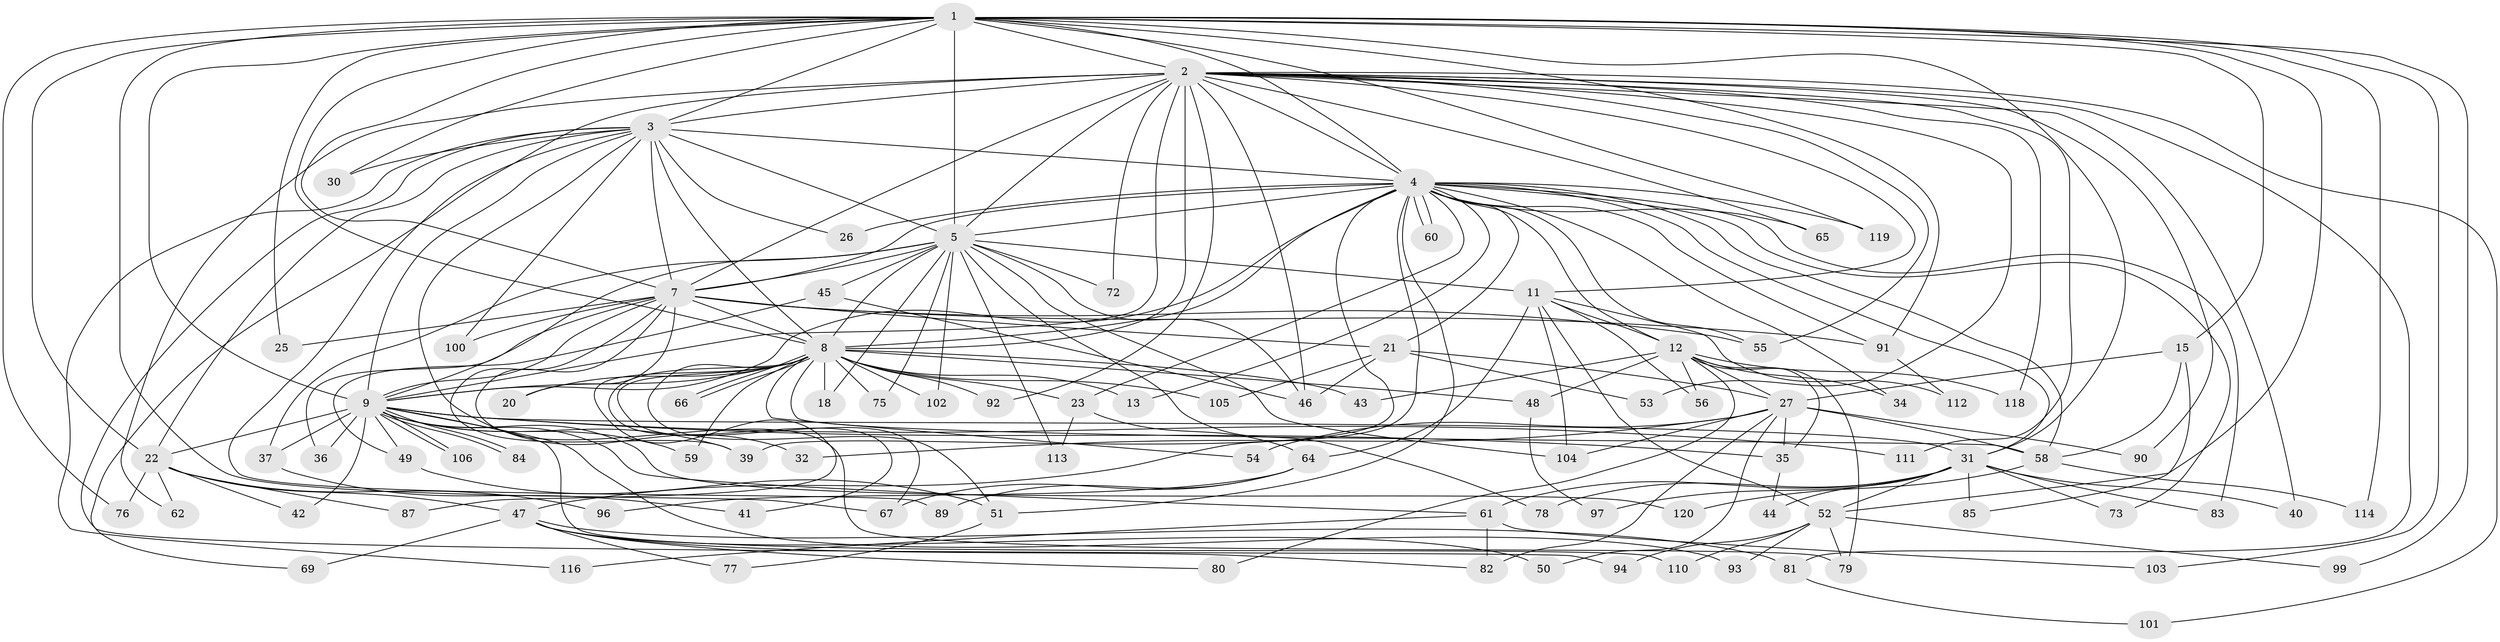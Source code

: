 // original degree distribution, {15: 0.008333333333333333, 24: 0.008333333333333333, 17: 0.025, 30: 0.008333333333333333, 18: 0.008333333333333333, 23: 0.008333333333333333, 25: 0.008333333333333333, 12: 0.008333333333333333, 5: 0.041666666666666664, 13: 0.008333333333333333, 2: 0.5916666666666667, 3: 0.11666666666666667, 6: 0.041666666666666664, 4: 0.075, 11: 0.008333333333333333, 8: 0.016666666666666666, 10: 0.008333333333333333, 7: 0.008333333333333333}
// Generated by graph-tools (version 1.1) at 2025/41/03/06/25 10:41:40]
// undirected, 94 vertices, 215 edges
graph export_dot {
graph [start="1"]
  node [color=gray90,style=filled];
  1 [super="+6"];
  2 [super="+10"];
  3 [super="+17"];
  4 [super="+95"];
  5 [super="+38"];
  7 [super="+14"];
  8 [super="+29"];
  9 [super="+16"];
  11 [super="+24"];
  12 [super="+19"];
  13;
  15 [super="+74"];
  18;
  20;
  21 [super="+63"];
  22 [super="+28"];
  23;
  25;
  26;
  27 [super="+109"];
  30;
  31 [super="+33"];
  32;
  34;
  35 [super="+117"];
  36;
  37;
  39 [super="+107"];
  40;
  41;
  42;
  43;
  44;
  45;
  46 [super="+70"];
  47;
  48;
  49;
  50;
  51 [super="+68"];
  52 [super="+57"];
  53;
  54;
  55 [super="+71"];
  56;
  58 [super="+86"];
  59;
  60;
  61 [super="+115"];
  62;
  64;
  65;
  66;
  67 [super="+88"];
  69;
  72;
  73;
  75;
  76;
  77;
  78;
  79 [super="+98"];
  80;
  81;
  82;
  83;
  84;
  85;
  87;
  89;
  90;
  91;
  92;
  93;
  94;
  96;
  97;
  99;
  100;
  101;
  102;
  103;
  104 [super="+108"];
  105;
  106;
  110;
  111;
  112;
  113;
  114;
  116;
  118;
  119;
  120;
  1 -- 2 [weight=4];
  1 -- 3 [weight=2];
  1 -- 4 [weight=2];
  1 -- 5 [weight=2];
  1 -- 7 [weight=2];
  1 -- 8 [weight=2];
  1 -- 9 [weight=2];
  1 -- 31;
  1 -- 91;
  1 -- 99;
  1 -- 114;
  1 -- 119;
  1 -- 76;
  1 -- 15;
  1 -- 22;
  1 -- 25;
  1 -- 30;
  1 -- 103;
  1 -- 52;
  1 -- 67;
  2 -- 3 [weight=2];
  2 -- 4 [weight=2];
  2 -- 5 [weight=2];
  2 -- 7 [weight=2];
  2 -- 8 [weight=3];
  2 -- 9 [weight=3];
  2 -- 11 [weight=2];
  2 -- 40;
  2 -- 53;
  2 -- 65;
  2 -- 69;
  2 -- 72;
  2 -- 81;
  2 -- 90;
  2 -- 92;
  2 -- 101;
  2 -- 111;
  2 -- 118;
  2 -- 55;
  2 -- 62;
  2 -- 46;
  3 -- 4 [weight=2];
  3 -- 5;
  3 -- 7;
  3 -- 8;
  3 -- 9;
  3 -- 22;
  3 -- 26;
  3 -- 30;
  3 -- 32;
  3 -- 94;
  3 -- 100;
  3 -- 116;
  3 -- 89;
  4 -- 5;
  4 -- 7 [weight=2];
  4 -- 8;
  4 -- 9;
  4 -- 12;
  4 -- 13;
  4 -- 21;
  4 -- 23;
  4 -- 26;
  4 -- 34;
  4 -- 39;
  4 -- 47;
  4 -- 60;
  4 -- 60;
  4 -- 65;
  4 -- 73;
  4 -- 83;
  4 -- 119;
  4 -- 51;
  4 -- 58;
  4 -- 91;
  4 -- 31;
  4 -- 55;
  5 -- 7;
  5 -- 8;
  5 -- 9 [weight=2];
  5 -- 11;
  5 -- 18;
  5 -- 37;
  5 -- 45 [weight=2];
  5 -- 46;
  5 -- 75;
  5 -- 102;
  5 -- 113;
  5 -- 72;
  5 -- 104;
  5 -- 78;
  7 -- 8;
  7 -- 9;
  7 -- 20;
  7 -- 21;
  7 -- 25;
  7 -- 55;
  7 -- 79;
  7 -- 91;
  7 -- 100;
  7 -- 36;
  7 -- 39;
  8 -- 9;
  8 -- 13;
  8 -- 18;
  8 -- 20;
  8 -- 23;
  8 -- 43;
  8 -- 48;
  8 -- 51;
  8 -- 66;
  8 -- 66;
  8 -- 67;
  8 -- 87;
  8 -- 92;
  8 -- 105;
  8 -- 102;
  8 -- 41;
  8 -- 75;
  8 -- 54;
  8 -- 58;
  8 -- 59;
  9 -- 22;
  9 -- 31;
  9 -- 35;
  9 -- 37;
  9 -- 39;
  9 -- 42;
  9 -- 49;
  9 -- 61;
  9 -- 84;
  9 -- 84;
  9 -- 106;
  9 -- 106;
  9 -- 110;
  9 -- 111;
  9 -- 120;
  9 -- 36;
  9 -- 59;
  9 -- 93;
  11 -- 12;
  11 -- 112;
  11 -- 64;
  11 -- 52;
  11 -- 56;
  11 -- 104;
  12 -- 27;
  12 -- 34;
  12 -- 35;
  12 -- 43;
  12 -- 48;
  12 -- 56;
  12 -- 80;
  12 -- 118;
  12 -- 79;
  15 -- 85;
  15 -- 27;
  15 -- 58;
  21 -- 27;
  21 -- 53;
  21 -- 105;
  21 -- 46;
  22 -- 62;
  22 -- 76;
  22 -- 96;
  22 -- 87;
  22 -- 42;
  22 -- 47;
  23 -- 64;
  23 -- 113;
  27 -- 32;
  27 -- 50;
  27 -- 54;
  27 -- 58;
  27 -- 82;
  27 -- 90;
  27 -- 104;
  27 -- 35;
  31 -- 44;
  31 -- 61;
  31 -- 73;
  31 -- 78;
  31 -- 83;
  31 -- 85;
  31 -- 97;
  31 -- 40;
  31 -- 52;
  35 -- 44;
  37 -- 41;
  45 -- 46;
  45 -- 49;
  47 -- 50;
  47 -- 69;
  47 -- 77;
  47 -- 80;
  47 -- 81;
  47 -- 82;
  48 -- 97;
  49 -- 51;
  51 -- 77;
  52 -- 79;
  52 -- 94;
  52 -- 110;
  52 -- 99;
  52 -- 93;
  58 -- 120;
  58 -- 114;
  61 -- 103;
  61 -- 82;
  61 -- 116;
  64 -- 67;
  64 -- 89;
  64 -- 96;
  81 -- 101;
  91 -- 112;
}
